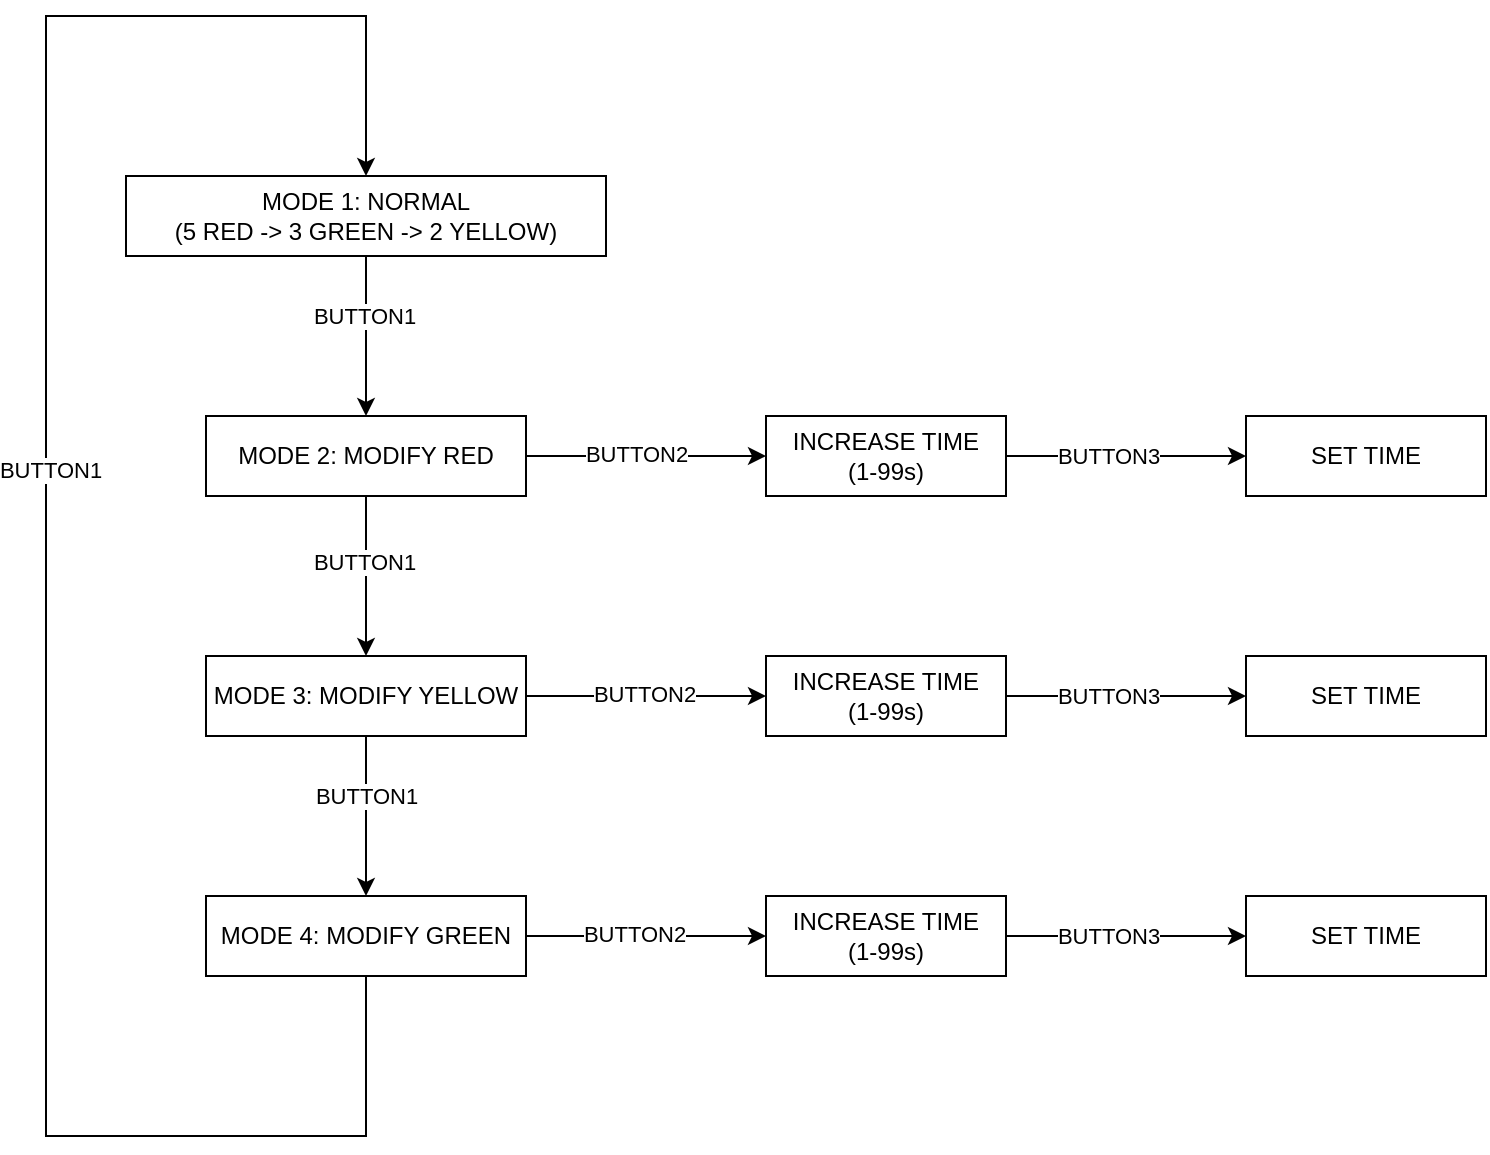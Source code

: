 <mxfile version="28.2.5">
  <diagram name="Page-1" id="MD0iU5zl0pzYBUdXdzUe">
    <mxGraphModel dx="1113" dy="793" grid="1" gridSize="10" guides="1" tooltips="1" connect="1" arrows="1" fold="1" page="0" pageScale="1" pageWidth="850" pageHeight="1100" math="0" shadow="0">
      <root>
        <mxCell id="0" />
        <mxCell id="1" parent="0" />
        <mxCell id="IvRZ2tWWkJzBTr5gRrZu-29" value="" style="edgeStyle=orthogonalEdgeStyle;rounded=0;orthogonalLoop=1;jettySize=auto;html=1;" parent="1" source="IvRZ2tWWkJzBTr5gRrZu-5" target="IvRZ2tWWkJzBTr5gRrZu-10" edge="1">
          <mxGeometry relative="1" as="geometry" />
        </mxCell>
        <mxCell id="IvRZ2tWWkJzBTr5gRrZu-33" value="BUTTON1" style="edgeLabel;html=1;align=center;verticalAlign=middle;resizable=0;points=[];" parent="IvRZ2tWWkJzBTr5gRrZu-29" vertex="1" connectable="0">
          <mxGeometry x="-0.25" y="-1" relative="1" as="geometry">
            <mxPoint as="offset" />
          </mxGeometry>
        </mxCell>
        <mxCell id="IvRZ2tWWkJzBTr5gRrZu-5" value="MODE 1: NORMAL&lt;div&gt;(5 RED -&amp;gt; 3 GREEN -&amp;gt; 2 YELLOW)&lt;/div&gt;" style="whiteSpace=wrap;html=1;" parent="1" vertex="1">
          <mxGeometry x="-120" width="240" height="40" as="geometry" />
        </mxCell>
        <mxCell id="IvRZ2tWWkJzBTr5gRrZu-30" value="" style="edgeStyle=orthogonalEdgeStyle;rounded=0;orthogonalLoop=1;jettySize=auto;html=1;" parent="1" source="IvRZ2tWWkJzBTr5gRrZu-10" target="IvRZ2tWWkJzBTr5gRrZu-13" edge="1">
          <mxGeometry relative="1" as="geometry" />
        </mxCell>
        <mxCell id="IvRZ2tWWkJzBTr5gRrZu-34" value="BUTTON1" style="edgeLabel;html=1;align=center;verticalAlign=middle;resizable=0;points=[];" parent="IvRZ2tWWkJzBTr5gRrZu-30" vertex="1" connectable="0">
          <mxGeometry x="-0.18" y="-1" relative="1" as="geometry">
            <mxPoint as="offset" />
          </mxGeometry>
        </mxCell>
        <mxCell id="IvRZ2tWWkJzBTr5gRrZu-40" value="" style="edgeStyle=orthogonalEdgeStyle;rounded=0;orthogonalLoop=1;jettySize=auto;html=1;" parent="1" source="IvRZ2tWWkJzBTr5gRrZu-10" target="IvRZ2tWWkJzBTr5gRrZu-39" edge="1">
          <mxGeometry relative="1" as="geometry" />
        </mxCell>
        <mxCell id="IvRZ2tWWkJzBTr5gRrZu-42" value="BUTTON2" style="edgeLabel;html=1;align=center;verticalAlign=middle;resizable=0;points=[];" parent="IvRZ2tWWkJzBTr5gRrZu-40" vertex="1" connectable="0">
          <mxGeometry x="-0.084" y="1" relative="1" as="geometry">
            <mxPoint as="offset" />
          </mxGeometry>
        </mxCell>
        <mxCell id="IvRZ2tWWkJzBTr5gRrZu-10" value="MODE 2: MODIFY RED" style="whiteSpace=wrap;html=1;" parent="1" vertex="1">
          <mxGeometry x="-80" y="120" width="160" height="40" as="geometry" />
        </mxCell>
        <mxCell id="IvRZ2tWWkJzBTr5gRrZu-32" style="edgeStyle=orthogonalEdgeStyle;rounded=0;orthogonalLoop=1;jettySize=auto;html=1;exitX=0.5;exitY=1;exitDx=0;exitDy=0;entryX=0.5;entryY=0;entryDx=0;entryDy=0;" parent="1" source="IvRZ2tWWkJzBTr5gRrZu-12" target="IvRZ2tWWkJzBTr5gRrZu-5" edge="1">
          <mxGeometry relative="1" as="geometry">
            <Array as="points">
              <mxPoint y="480" />
              <mxPoint x="-160" y="480" />
              <mxPoint x="-160" y="-80" />
              <mxPoint y="-80" />
            </Array>
          </mxGeometry>
        </mxCell>
        <mxCell id="IvRZ2tWWkJzBTr5gRrZu-36" value="BUTTON1" style="edgeLabel;html=1;align=center;verticalAlign=middle;resizable=0;points=[];" parent="IvRZ2tWWkJzBTr5gRrZu-32" vertex="1" connectable="0">
          <mxGeometry x="0.102" y="-2" relative="1" as="geometry">
            <mxPoint as="offset" />
          </mxGeometry>
        </mxCell>
        <mxCell id="IvRZ2tWWkJzBTr5gRrZu-55" value="" style="edgeStyle=orthogonalEdgeStyle;rounded=0;orthogonalLoop=1;jettySize=auto;html=1;" parent="1" source="IvRZ2tWWkJzBTr5gRrZu-12" target="IvRZ2tWWkJzBTr5gRrZu-51" edge="1">
          <mxGeometry relative="1" as="geometry" />
        </mxCell>
        <mxCell id="IvRZ2tWWkJzBTr5gRrZu-57" value="BUTTON2" style="edgeLabel;html=1;align=center;verticalAlign=middle;resizable=0;points=[];" parent="IvRZ2tWWkJzBTr5gRrZu-55" vertex="1" connectable="0">
          <mxGeometry x="-0.106" y="1" relative="1" as="geometry">
            <mxPoint as="offset" />
          </mxGeometry>
        </mxCell>
        <mxCell id="IvRZ2tWWkJzBTr5gRrZu-12" value="MODE 4: MODIFY GREEN" style="whiteSpace=wrap;html=1;" parent="1" vertex="1">
          <mxGeometry x="-80" y="360" width="160" height="40" as="geometry" />
        </mxCell>
        <mxCell id="IvRZ2tWWkJzBTr5gRrZu-31" value="" style="edgeStyle=orthogonalEdgeStyle;rounded=0;orthogonalLoop=1;jettySize=auto;html=1;" parent="1" source="IvRZ2tWWkJzBTr5gRrZu-13" target="IvRZ2tWWkJzBTr5gRrZu-12" edge="1">
          <mxGeometry relative="1" as="geometry" />
        </mxCell>
        <mxCell id="IvRZ2tWWkJzBTr5gRrZu-35" value="BUTTON1" style="edgeLabel;html=1;align=center;verticalAlign=middle;resizable=0;points=[];" parent="IvRZ2tWWkJzBTr5gRrZu-31" vertex="1" connectable="0">
          <mxGeometry x="-0.255" relative="1" as="geometry">
            <mxPoint as="offset" />
          </mxGeometry>
        </mxCell>
        <mxCell id="IvRZ2tWWkJzBTr5gRrZu-54" value="" style="edgeStyle=orthogonalEdgeStyle;rounded=0;orthogonalLoop=1;jettySize=auto;html=1;" parent="1" source="IvRZ2tWWkJzBTr5gRrZu-13" target="IvRZ2tWWkJzBTr5gRrZu-47" edge="1">
          <mxGeometry relative="1" as="geometry" />
        </mxCell>
        <mxCell id="IvRZ2tWWkJzBTr5gRrZu-56" value="BUTTON2" style="edgeLabel;html=1;align=center;verticalAlign=middle;resizable=0;points=[];" parent="IvRZ2tWWkJzBTr5gRrZu-54" vertex="1" connectable="0">
          <mxGeometry x="-0.025" y="1" relative="1" as="geometry">
            <mxPoint as="offset" />
          </mxGeometry>
        </mxCell>
        <mxCell id="IvRZ2tWWkJzBTr5gRrZu-13" value="MODE 3: MODIFY YELLOW" style="whiteSpace=wrap;html=1;" parent="1" vertex="1">
          <mxGeometry x="-80" y="240" width="160" height="40" as="geometry" />
        </mxCell>
        <mxCell id="IvRZ2tWWkJzBTr5gRrZu-38" value="SET TIME" style="rounded=0;whiteSpace=wrap;html=1;" parent="1" vertex="1">
          <mxGeometry x="440" y="120" width="120" height="40" as="geometry" />
        </mxCell>
        <mxCell id="IvRZ2tWWkJzBTr5gRrZu-41" value="" style="edgeStyle=orthogonalEdgeStyle;rounded=0;orthogonalLoop=1;jettySize=auto;html=1;" parent="1" source="IvRZ2tWWkJzBTr5gRrZu-39" target="IvRZ2tWWkJzBTr5gRrZu-38" edge="1">
          <mxGeometry relative="1" as="geometry" />
        </mxCell>
        <mxCell id="IvRZ2tWWkJzBTr5gRrZu-43" value="BUTTON3" style="edgeLabel;html=1;align=center;verticalAlign=middle;resizable=0;points=[];" parent="IvRZ2tWWkJzBTr5gRrZu-41" vertex="1" connectable="0">
          <mxGeometry x="-0.16" relative="1" as="geometry">
            <mxPoint as="offset" />
          </mxGeometry>
        </mxCell>
        <mxCell id="IvRZ2tWWkJzBTr5gRrZu-39" value="INCREASE TIME&lt;div&gt;(1-99s)&lt;/div&gt;" style="rounded=0;whiteSpace=wrap;html=1;" parent="1" vertex="1">
          <mxGeometry x="200" y="120" width="120" height="40" as="geometry" />
        </mxCell>
        <mxCell id="IvRZ2tWWkJzBTr5gRrZu-44" value="SET TIME" style="rounded=0;whiteSpace=wrap;html=1;" parent="1" vertex="1">
          <mxGeometry x="440" y="240" width="120" height="40" as="geometry" />
        </mxCell>
        <mxCell id="IvRZ2tWWkJzBTr5gRrZu-45" value="" style="edgeStyle=orthogonalEdgeStyle;rounded=0;orthogonalLoop=1;jettySize=auto;html=1;" parent="1" source="IvRZ2tWWkJzBTr5gRrZu-47" target="IvRZ2tWWkJzBTr5gRrZu-44" edge="1">
          <mxGeometry relative="1" as="geometry" />
        </mxCell>
        <mxCell id="IvRZ2tWWkJzBTr5gRrZu-46" value="BUTTON3" style="edgeLabel;html=1;align=center;verticalAlign=middle;resizable=0;points=[];" parent="IvRZ2tWWkJzBTr5gRrZu-45" vertex="1" connectable="0">
          <mxGeometry x="-0.16" relative="1" as="geometry">
            <mxPoint as="offset" />
          </mxGeometry>
        </mxCell>
        <mxCell id="IvRZ2tWWkJzBTr5gRrZu-47" value="INCREASE TIME&lt;div&gt;(1-99s)&lt;/div&gt;" style="rounded=0;whiteSpace=wrap;html=1;" parent="1" vertex="1">
          <mxGeometry x="200" y="240" width="120" height="40" as="geometry" />
        </mxCell>
        <mxCell id="IvRZ2tWWkJzBTr5gRrZu-48" value="SET TIME" style="rounded=0;whiteSpace=wrap;html=1;" parent="1" vertex="1">
          <mxGeometry x="440" y="360" width="120" height="40" as="geometry" />
        </mxCell>
        <mxCell id="IvRZ2tWWkJzBTr5gRrZu-49" value="" style="edgeStyle=orthogonalEdgeStyle;rounded=0;orthogonalLoop=1;jettySize=auto;html=1;" parent="1" source="IvRZ2tWWkJzBTr5gRrZu-51" target="IvRZ2tWWkJzBTr5gRrZu-48" edge="1">
          <mxGeometry relative="1" as="geometry" />
        </mxCell>
        <mxCell id="IvRZ2tWWkJzBTr5gRrZu-50" value="BUTTON3" style="edgeLabel;html=1;align=center;verticalAlign=middle;resizable=0;points=[];" parent="IvRZ2tWWkJzBTr5gRrZu-49" vertex="1" connectable="0">
          <mxGeometry x="-0.16" relative="1" as="geometry">
            <mxPoint as="offset" />
          </mxGeometry>
        </mxCell>
        <mxCell id="IvRZ2tWWkJzBTr5gRrZu-51" value="INCREASE TIME&lt;div&gt;(1-99s)&lt;/div&gt;" style="rounded=0;whiteSpace=wrap;html=1;" parent="1" vertex="1">
          <mxGeometry x="200" y="360" width="120" height="40" as="geometry" />
        </mxCell>
      </root>
    </mxGraphModel>
  </diagram>
</mxfile>
